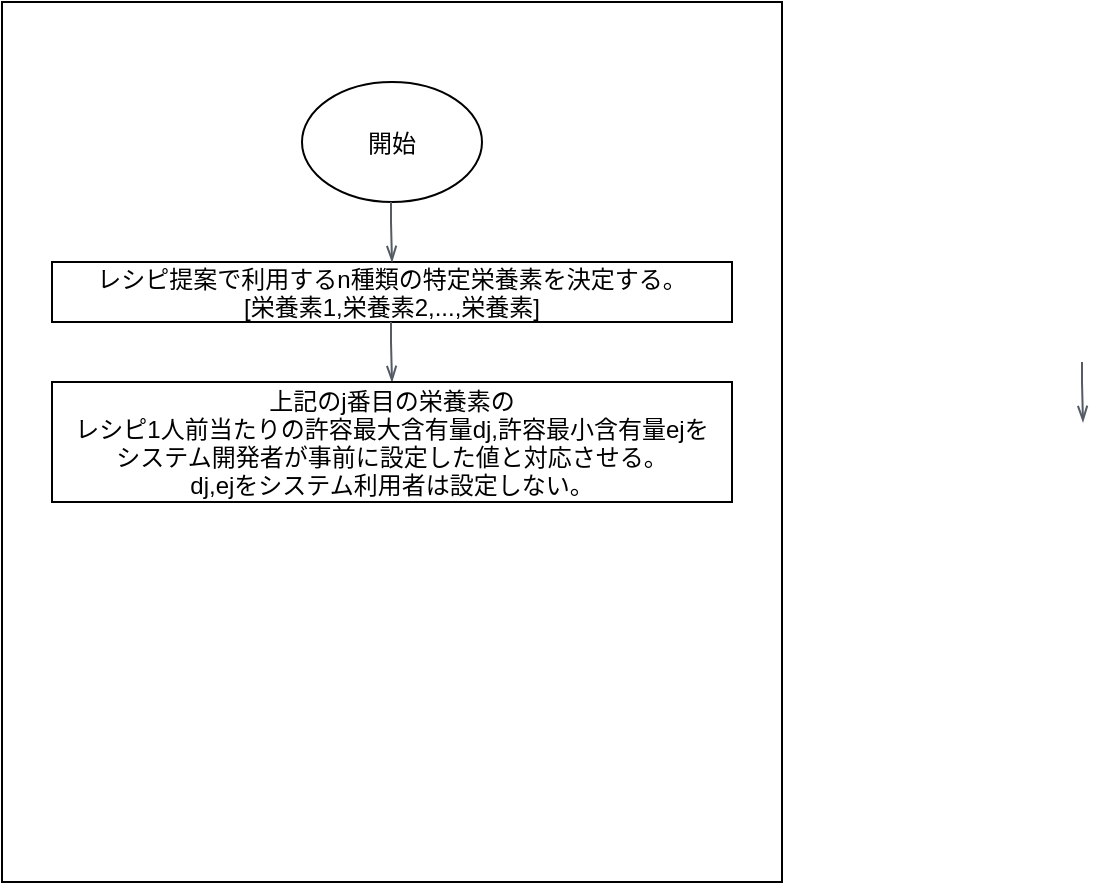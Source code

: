 <mxfile version="14.7.3" type="github">
  <diagram id="-GdPQ9BeZMQRRu7nCC9y" name="Page-1">
    <mxGraphModel dx="868" dy="450" grid="1" gridSize="10" guides="1" tooltips="1" connect="1" arrows="1" fold="1" page="1" pageScale="1" pageWidth="827" pageHeight="1169" math="0" shadow="0">
      <root>
        <mxCell id="0" />
        <mxCell id="1" parent="0" />
        <mxCell id="vX-vixm7UbsISbDQlSkW-2" value="" style="rounded=0;whiteSpace=wrap;html=1;" vertex="1" parent="1">
          <mxGeometry x="170" y="100" width="390" height="440" as="geometry" />
        </mxCell>
        <mxCell id="vX-vixm7UbsISbDQlSkW-3" value="" style="ellipse;whiteSpace=wrap;html=1;" vertex="1" parent="1">
          <mxGeometry x="320" y="140" width="90" height="60" as="geometry" />
        </mxCell>
        <mxCell id="vX-vixm7UbsISbDQlSkW-5" value="開始" style="text;align=center;verticalAlign=middle;resizable=0;points=[];autosize=1;strokeColor=none;" vertex="1" parent="1">
          <mxGeometry x="345" y="160" width="40" height="20" as="geometry" />
        </mxCell>
        <mxCell id="vX-vixm7UbsISbDQlSkW-6" value="" style="rounded=0;whiteSpace=wrap;html=1;" vertex="1" parent="1">
          <mxGeometry x="195" y="230" width="340" height="30" as="geometry" />
        </mxCell>
        <mxCell id="vX-vixm7UbsISbDQlSkW-7" value="レシピ提案で利用するn種類の特定栄養素を決定する。&#xa;[栄養素1,栄養素2,...,栄養素]" style="text;align=center;verticalAlign=middle;resizable=0;points=[];autosize=1;strokeColor=none;" vertex="1" parent="1">
          <mxGeometry x="210" y="230" width="310" height="30" as="geometry" />
        </mxCell>
        <mxCell id="vX-vixm7UbsISbDQlSkW-9" value="" style="edgeStyle=orthogonalEdgeStyle;html=1;endArrow=openThin;elbow=vertical;startArrow=none;endFill=0;strokeColor=#545B64;rounded=0;" edge="1" parent="1">
          <mxGeometry width="100" relative="1" as="geometry">
            <mxPoint x="364.5" y="200" as="sourcePoint" />
            <mxPoint x="365" y="230" as="targetPoint" />
            <Array as="points">
              <mxPoint x="365" y="210" />
              <mxPoint x="365" y="210" />
            </Array>
          </mxGeometry>
        </mxCell>
        <mxCell id="vX-vixm7UbsISbDQlSkW-10" value="" style="edgeStyle=orthogonalEdgeStyle;html=1;endArrow=openThin;elbow=vertical;startArrow=none;endFill=0;strokeColor=#545B64;rounded=0;" edge="1" parent="1">
          <mxGeometry width="100" relative="1" as="geometry">
            <mxPoint x="710" y="280" as="sourcePoint" />
            <mxPoint x="710.5" y="310" as="targetPoint" />
            <Array as="points">
              <mxPoint x="710.5" y="290" />
              <mxPoint x="710.5" y="290" />
            </Array>
          </mxGeometry>
        </mxCell>
        <mxCell id="vX-vixm7UbsISbDQlSkW-12" value="" style="edgeStyle=orthogonalEdgeStyle;html=1;endArrow=openThin;elbow=vertical;startArrow=none;endFill=0;strokeColor=#545B64;rounded=0;" edge="1" parent="1">
          <mxGeometry width="100" relative="1" as="geometry">
            <mxPoint x="364.5" y="260" as="sourcePoint" />
            <mxPoint x="365" y="290" as="targetPoint" />
            <Array as="points">
              <mxPoint x="365" y="270" />
              <mxPoint x="365" y="270" />
            </Array>
          </mxGeometry>
        </mxCell>
        <mxCell id="vX-vixm7UbsISbDQlSkW-13" value="" style="verticalLabelPosition=bottom;verticalAlign=top;html=1;shape=mxgraph.basic.rect;fillColor2=none;strokeWidth=1;size=20;indent=5;rounded=0;labelBackgroundColor=#ffffff;sketch=0;fillColor=none;labelBorderColor=none;" vertex="1" parent="1">
          <mxGeometry x="195" y="290" width="340" height="60" as="geometry" />
        </mxCell>
        <mxCell id="vX-vixm7UbsISbDQlSkW-14" value="上記のj番目の栄養素の&#xa;レシピ1人前当たりの許容最大含有量dj,許容最小含有量ejを&#xa;システム開発者が事前に設定した値と対応させる。&#xa;dj,ejをシステム利用者は設定しない。" style="text;align=center;verticalAlign=middle;resizable=0;points=[];autosize=1;" vertex="1" parent="1">
          <mxGeometry x="200" y="290" width="330" height="60" as="geometry" />
        </mxCell>
      </root>
    </mxGraphModel>
  </diagram>
</mxfile>
